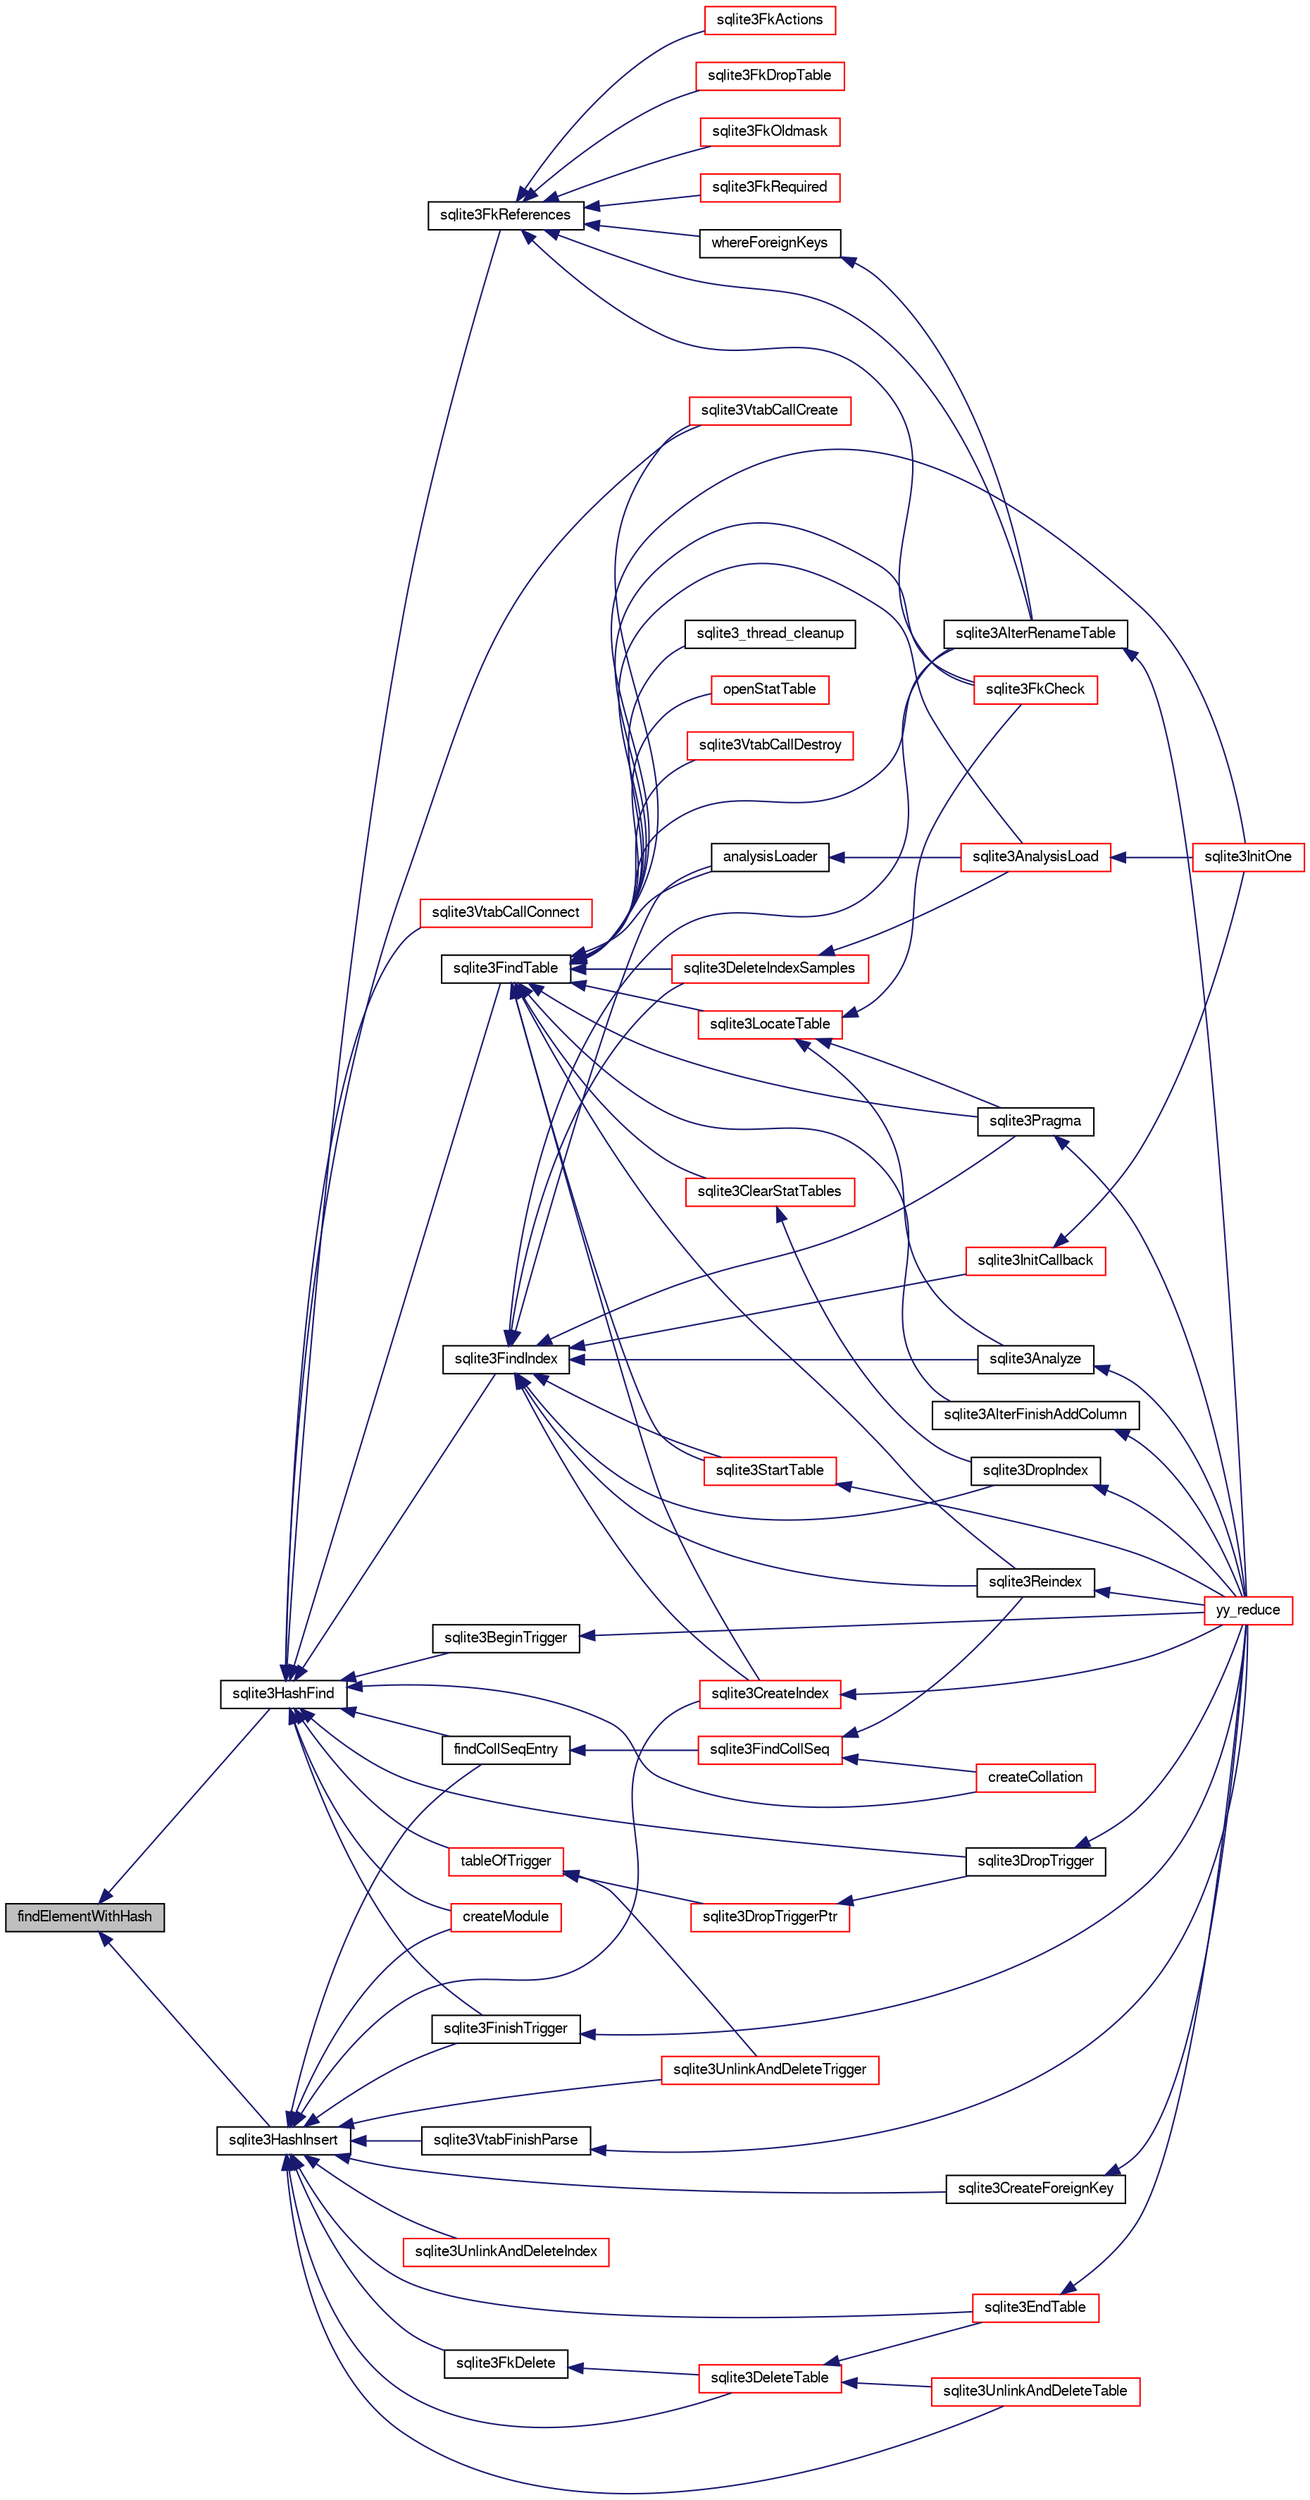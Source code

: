 digraph "findElementWithHash"
{
  edge [fontname="FreeSans",fontsize="10",labelfontname="FreeSans",labelfontsize="10"];
  node [fontname="FreeSans",fontsize="10",shape=record];
  rankdir="LR";
  Node110405 [label="findElementWithHash",height=0.2,width=0.4,color="black", fillcolor="grey75", style="filled", fontcolor="black"];
  Node110405 -> Node110406 [dir="back",color="midnightblue",fontsize="10",style="solid",fontname="FreeSans"];
  Node110406 [label="sqlite3HashFind",height=0.2,width=0.4,color="black", fillcolor="white", style="filled",URL="$sqlite3_8c.html#a8ca124229470a66b4c9c141ded48e2aa"];
  Node110406 -> Node110407 [dir="back",color="midnightblue",fontsize="10",style="solid",fontname="FreeSans"];
  Node110407 [label="sqlite3FindTable",height=0.2,width=0.4,color="black", fillcolor="white", style="filled",URL="$sqlite3_8c.html#afa51dbee6173bf3a8a3df76b07cea789"];
  Node110407 -> Node110408 [dir="back",color="midnightblue",fontsize="10",style="solid",fontname="FreeSans"];
  Node110408 [label="sqlite3AlterRenameTable",height=0.2,width=0.4,color="black", fillcolor="white", style="filled",URL="$sqlite3_8c.html#aa5cfdb507ff74e559f2efb0318c96d2c"];
  Node110408 -> Node110409 [dir="back",color="midnightblue",fontsize="10",style="solid",fontname="FreeSans"];
  Node110409 [label="yy_reduce",height=0.2,width=0.4,color="red", fillcolor="white", style="filled",URL="$sqlite3_8c.html#a7c419a9b25711c666a9a2449ef377f14"];
  Node110407 -> Node110411 [dir="back",color="midnightblue",fontsize="10",style="solid",fontname="FreeSans"];
  Node110411 [label="sqlite3AlterFinishAddColumn",height=0.2,width=0.4,color="black", fillcolor="white", style="filled",URL="$sqlite3_8c.html#a392e1e5be904b01216faae16a77c2c31"];
  Node110411 -> Node110409 [dir="back",color="midnightblue",fontsize="10",style="solid",fontname="FreeSans"];
  Node110407 -> Node110412 [dir="back",color="midnightblue",fontsize="10",style="solid",fontname="FreeSans"];
  Node110412 [label="openStatTable",height=0.2,width=0.4,color="red", fillcolor="white", style="filled",URL="$sqlite3_8c.html#aea3da21ca87050c11c23e01f578cc5dc"];
  Node110407 -> Node110416 [dir="back",color="midnightblue",fontsize="10",style="solid",fontname="FreeSans"];
  Node110416 [label="analysisLoader",height=0.2,width=0.4,color="black", fillcolor="white", style="filled",URL="$sqlite3_8c.html#abb38e5b97f93c8a9775233bb28cb1e17"];
  Node110416 -> Node110417 [dir="back",color="midnightblue",fontsize="10",style="solid",fontname="FreeSans"];
  Node110417 [label="sqlite3AnalysisLoad",height=0.2,width=0.4,color="red", fillcolor="white", style="filled",URL="$sqlite3_8c.html#a48a2301c27e1d3d68708b9b8761b5a01"];
  Node110417 -> Node110579 [dir="back",color="midnightblue",fontsize="10",style="solid",fontname="FreeSans"];
  Node110579 [label="sqlite3InitOne",height=0.2,width=0.4,color="red", fillcolor="white", style="filled",URL="$sqlite3_8c.html#ac4318b25df65269906b0379251fe9b85"];
  Node110407 -> Node110442 [dir="back",color="midnightblue",fontsize="10",style="solid",fontname="FreeSans"];
  Node110442 [label="sqlite3DeleteIndexSamples",height=0.2,width=0.4,color="red", fillcolor="white", style="filled",URL="$sqlite3_8c.html#aaeda0302fbf61397ec009f65bed047ef"];
  Node110442 -> Node110417 [dir="back",color="midnightblue",fontsize="10",style="solid",fontname="FreeSans"];
  Node110407 -> Node110417 [dir="back",color="midnightblue",fontsize="10",style="solid",fontname="FreeSans"];
  Node110407 -> Node110583 [dir="back",color="midnightblue",fontsize="10",style="solid",fontname="FreeSans"];
  Node110583 [label="sqlite3LocateTable",height=0.2,width=0.4,color="red", fillcolor="white", style="filled",URL="$sqlite3_8c.html#adfeea5b18971250d4ff7f5a44e134d75"];
  Node110583 -> Node110414 [dir="back",color="midnightblue",fontsize="10",style="solid",fontname="FreeSans"];
  Node110414 [label="sqlite3Analyze",height=0.2,width=0.4,color="black", fillcolor="white", style="filled",URL="$sqlite3_8c.html#ac696deb1ccaae3fa855cfbd0bfd4d048"];
  Node110414 -> Node110409 [dir="back",color="midnightblue",fontsize="10",style="solid",fontname="FreeSans"];
  Node110583 -> Node110483 [dir="back",color="midnightblue",fontsize="10",style="solid",fontname="FreeSans"];
  Node110483 [label="sqlite3FkCheck",height=0.2,width=0.4,color="red", fillcolor="white", style="filled",URL="$sqlite3_8c.html#aa38fb76c7d6f48f19772877a41703b92"];
  Node110583 -> Node110465 [dir="back",color="midnightblue",fontsize="10",style="solid",fontname="FreeSans"];
  Node110465 [label="sqlite3Pragma",height=0.2,width=0.4,color="black", fillcolor="white", style="filled",URL="$sqlite3_8c.html#a111391370f58f8e6a6eca51fd34d62ed"];
  Node110465 -> Node110409 [dir="back",color="midnightblue",fontsize="10",style="solid",fontname="FreeSans"];
  Node110407 -> Node110589 [dir="back",color="midnightblue",fontsize="10",style="solid",fontname="FreeSans"];
  Node110589 [label="sqlite3StartTable",height=0.2,width=0.4,color="red", fillcolor="white", style="filled",URL="$sqlite3_8c.html#af49b4395f39d9078a0dda2484c183012"];
  Node110589 -> Node110409 [dir="back",color="midnightblue",fontsize="10",style="solid",fontname="FreeSans"];
  Node110407 -> Node110571 [dir="back",color="midnightblue",fontsize="10",style="solid",fontname="FreeSans"];
  Node110571 [label="sqlite3ClearStatTables",height=0.2,width=0.4,color="red", fillcolor="white", style="filled",URL="$sqlite3_8c.html#a3a6659fbbc07f5bd5d327d88e6660702"];
  Node110571 -> Node110531 [dir="back",color="midnightblue",fontsize="10",style="solid",fontname="FreeSans"];
  Node110531 [label="sqlite3DropIndex",height=0.2,width=0.4,color="black", fillcolor="white", style="filled",URL="$sqlite3_8c.html#a3ffd2536f34a0cf6d427710b06b71e83"];
  Node110531 -> Node110409 [dir="back",color="midnightblue",fontsize="10",style="solid",fontname="FreeSans"];
  Node110407 -> Node110475 [dir="back",color="midnightblue",fontsize="10",style="solid",fontname="FreeSans"];
  Node110475 [label="sqlite3CreateIndex",height=0.2,width=0.4,color="red", fillcolor="white", style="filled",URL="$sqlite3_8c.html#a8dbe5e590ab6c58a8c45f34f7c81e825"];
  Node110475 -> Node110409 [dir="back",color="midnightblue",fontsize="10",style="solid",fontname="FreeSans"];
  Node110407 -> Node110499 [dir="back",color="midnightblue",fontsize="10",style="solid",fontname="FreeSans"];
  Node110499 [label="sqlite3Reindex",height=0.2,width=0.4,color="black", fillcolor="white", style="filled",URL="$sqlite3_8c.html#abd189e31189391e1ef114b413ff4abbf"];
  Node110499 -> Node110409 [dir="back",color="midnightblue",fontsize="10",style="solid",fontname="FreeSans"];
  Node110407 -> Node110483 [dir="back",color="midnightblue",fontsize="10",style="solid",fontname="FreeSans"];
  Node110407 -> Node110465 [dir="back",color="midnightblue",fontsize="10",style="solid",fontname="FreeSans"];
  Node110407 -> Node110579 [dir="back",color="midnightblue",fontsize="10",style="solid",fontname="FreeSans"];
  Node110407 -> Node110670 [dir="back",color="midnightblue",fontsize="10",style="solid",fontname="FreeSans"];
  Node110670 [label="sqlite3VtabCallCreate",height=0.2,width=0.4,color="red", fillcolor="white", style="filled",URL="$sqlite3_8c.html#a23601fffd89053de28f77684068ec164"];
  Node110407 -> Node110671 [dir="back",color="midnightblue",fontsize="10",style="solid",fontname="FreeSans"];
  Node110671 [label="sqlite3VtabCallDestroy",height=0.2,width=0.4,color="red", fillcolor="white", style="filled",URL="$sqlite3_8c.html#a4e4b63fbee70eb546889a86f2efa014a"];
  Node110407 -> Node110592 [dir="back",color="midnightblue",fontsize="10",style="solid",fontname="FreeSans"];
  Node110592 [label="sqlite3_thread_cleanup",height=0.2,width=0.4,color="black", fillcolor="white", style="filled",URL="$sqlite3_8h.html#a34980c829db84f02e1a1599063469f06"];
  Node110406 -> Node110672 [dir="back",color="midnightblue",fontsize="10",style="solid",fontname="FreeSans"];
  Node110672 [label="sqlite3FindIndex",height=0.2,width=0.4,color="black", fillcolor="white", style="filled",URL="$sqlite3_8c.html#a79fb99db8d0f914bb72dd374ae088512"];
  Node110672 -> Node110408 [dir="back",color="midnightblue",fontsize="10",style="solid",fontname="FreeSans"];
  Node110672 -> Node110414 [dir="back",color="midnightblue",fontsize="10",style="solid",fontname="FreeSans"];
  Node110672 -> Node110416 [dir="back",color="midnightblue",fontsize="10",style="solid",fontname="FreeSans"];
  Node110672 -> Node110442 [dir="back",color="midnightblue",fontsize="10",style="solid",fontname="FreeSans"];
  Node110672 -> Node110589 [dir="back",color="midnightblue",fontsize="10",style="solid",fontname="FreeSans"];
  Node110672 -> Node110475 [dir="back",color="midnightblue",fontsize="10",style="solid",fontname="FreeSans"];
  Node110672 -> Node110531 [dir="back",color="midnightblue",fontsize="10",style="solid",fontname="FreeSans"];
  Node110672 -> Node110499 [dir="back",color="midnightblue",fontsize="10",style="solid",fontname="FreeSans"];
  Node110672 -> Node110465 [dir="back",color="midnightblue",fontsize="10",style="solid",fontname="FreeSans"];
  Node110672 -> Node110578 [dir="back",color="midnightblue",fontsize="10",style="solid",fontname="FreeSans"];
  Node110578 [label="sqlite3InitCallback",height=0.2,width=0.4,color="red", fillcolor="white", style="filled",URL="$sqlite3_8c.html#a5183ff3c8b5311c7332250013ee018b3"];
  Node110578 -> Node110579 [dir="back",color="midnightblue",fontsize="10",style="solid",fontname="FreeSans"];
  Node110406 -> Node110673 [dir="back",color="midnightblue",fontsize="10",style="solid",fontname="FreeSans"];
  Node110673 [label="findCollSeqEntry",height=0.2,width=0.4,color="black", fillcolor="white", style="filled",URL="$sqlite3_8c.html#aaf9ae07c81dca508e137b5880e94aa98"];
  Node110673 -> Node110674 [dir="back",color="midnightblue",fontsize="10",style="solid",fontname="FreeSans"];
  Node110674 [label="sqlite3FindCollSeq",height=0.2,width=0.4,color="red", fillcolor="white", style="filled",URL="$sqlite3_8c.html#ac4f91d39f24a6435de12698fdb16bc14"];
  Node110674 -> Node110499 [dir="back",color="midnightblue",fontsize="10",style="solid",fontname="FreeSans"];
  Node110674 -> Node110713 [dir="back",color="midnightblue",fontsize="10",style="solid",fontname="FreeSans"];
  Node110713 [label="createCollation",height=0.2,width=0.4,color="red", fillcolor="white", style="filled",URL="$sqlite3_8c.html#a29def4ce28811a857e968b3f238d2dd1"];
  Node110406 -> Node110717 [dir="back",color="midnightblue",fontsize="10",style="solid",fontname="FreeSans"];
  Node110717 [label="sqlite3FkReferences",height=0.2,width=0.4,color="black", fillcolor="white", style="filled",URL="$sqlite3_8c.html#a2337ae2a0965bfde19e983555bb78c01"];
  Node110717 -> Node110718 [dir="back",color="midnightblue",fontsize="10",style="solid",fontname="FreeSans"];
  Node110718 [label="whereForeignKeys",height=0.2,width=0.4,color="black", fillcolor="white", style="filled",URL="$sqlite3_8c.html#a37258f841843e967585d277711322659"];
  Node110718 -> Node110408 [dir="back",color="midnightblue",fontsize="10",style="solid",fontname="FreeSans"];
  Node110717 -> Node110408 [dir="back",color="midnightblue",fontsize="10",style="solid",fontname="FreeSans"];
  Node110717 -> Node110453 [dir="back",color="midnightblue",fontsize="10",style="solid",fontname="FreeSans"];
  Node110453 [label="sqlite3FkDropTable",height=0.2,width=0.4,color="red", fillcolor="white", style="filled",URL="$sqlite3_8c.html#a1218c6fc74e89152ceaa4760e82f5ef9"];
  Node110717 -> Node110483 [dir="back",color="midnightblue",fontsize="10",style="solid",fontname="FreeSans"];
  Node110717 -> Node110719 [dir="back",color="midnightblue",fontsize="10",style="solid",fontname="FreeSans"];
  Node110719 [label="sqlite3FkOldmask",height=0.2,width=0.4,color="red", fillcolor="white", style="filled",URL="$sqlite3_8c.html#a9fd47953eb0c957901261e4265230ee1"];
  Node110717 -> Node110720 [dir="back",color="midnightblue",fontsize="10",style="solid",fontname="FreeSans"];
  Node110720 [label="sqlite3FkRequired",height=0.2,width=0.4,color="red", fillcolor="white", style="filled",URL="$sqlite3_8c.html#a60ca530d57e027853f723ae2f7a6be00"];
  Node110717 -> Node110458 [dir="back",color="midnightblue",fontsize="10",style="solid",fontname="FreeSans"];
  Node110458 [label="sqlite3FkActions",height=0.2,width=0.4,color="red", fillcolor="white", style="filled",URL="$sqlite3_8c.html#a39159bd1623724946c22355ba7f3ef90"];
  Node110406 -> Node110586 [dir="back",color="midnightblue",fontsize="10",style="solid",fontname="FreeSans"];
  Node110586 [label="sqlite3BeginTrigger",height=0.2,width=0.4,color="black", fillcolor="white", style="filled",URL="$sqlite3_8c.html#ac20a731dbd52edec68a09962c7f39a4c"];
  Node110586 -> Node110409 [dir="back",color="midnightblue",fontsize="10",style="solid",fontname="FreeSans"];
  Node110406 -> Node110572 [dir="back",color="midnightblue",fontsize="10",style="solid",fontname="FreeSans"];
  Node110572 [label="sqlite3FinishTrigger",height=0.2,width=0.4,color="black", fillcolor="white", style="filled",URL="$sqlite3_8c.html#a15231afa0ac739363aee4cdb88380886"];
  Node110572 -> Node110409 [dir="back",color="midnightblue",fontsize="10",style="solid",fontname="FreeSans"];
  Node110406 -> Node110591 [dir="back",color="midnightblue",fontsize="10",style="solid",fontname="FreeSans"];
  Node110591 [label="sqlite3DropTrigger",height=0.2,width=0.4,color="black", fillcolor="white", style="filled",URL="$sqlite3_8c.html#affdf1dd65e331b06feaef6ff8636305f"];
  Node110591 -> Node110409 [dir="back",color="midnightblue",fontsize="10",style="solid",fontname="FreeSans"];
  Node110406 -> Node110721 [dir="back",color="midnightblue",fontsize="10",style="solid",fontname="FreeSans"];
  Node110721 [label="tableOfTrigger",height=0.2,width=0.4,color="red", fillcolor="white", style="filled",URL="$sqlite3_8c.html#a62f317e5cd5c8e11647b1d56426467c3"];
  Node110721 -> Node110722 [dir="back",color="midnightblue",fontsize="10",style="solid",fontname="FreeSans"];
  Node110722 [label="sqlite3DropTriggerPtr",height=0.2,width=0.4,color="red", fillcolor="white", style="filled",URL="$sqlite3_8c.html#aa3a84617bfc76be1c61c27fc2b6d0b17"];
  Node110722 -> Node110591 [dir="back",color="midnightblue",fontsize="10",style="solid",fontname="FreeSans"];
  Node110721 -> Node110650 [dir="back",color="midnightblue",fontsize="10",style="solid",fontname="FreeSans"];
  Node110650 [label="sqlite3UnlinkAndDeleteTrigger",height=0.2,width=0.4,color="red", fillcolor="white", style="filled",URL="$sqlite3_8c.html#aa779646f1e1667b589b01dd8b494a53c"];
  Node110406 -> Node110723 [dir="back",color="midnightblue",fontsize="10",style="solid",fontname="FreeSans"];
  Node110723 [label="createModule",height=0.2,width=0.4,color="red", fillcolor="white", style="filled",URL="$sqlite3_8c.html#a77134e0947164db4ca98b4b516bfdf6b"];
  Node110406 -> Node110726 [dir="back",color="midnightblue",fontsize="10",style="solid",fontname="FreeSans"];
  Node110726 [label="sqlite3VtabCallConnect",height=0.2,width=0.4,color="red", fillcolor="white", style="filled",URL="$sqlite3_8c.html#a9642d55303e8d284d096fabc53460e28"];
  Node110406 -> Node110670 [dir="back",color="midnightblue",fontsize="10",style="solid",fontname="FreeSans"];
  Node110406 -> Node110713 [dir="back",color="midnightblue",fontsize="10",style="solid",fontname="FreeSans"];
  Node110405 -> Node110727 [dir="back",color="midnightblue",fontsize="10",style="solid",fontname="FreeSans"];
  Node110727 [label="sqlite3HashInsert",height=0.2,width=0.4,color="black", fillcolor="white", style="filled",URL="$sqlite3_8c.html#aebbc6c13b3c139d5f3463938f441da3d"];
  Node110727 -> Node110444 [dir="back",color="midnightblue",fontsize="10",style="solid",fontname="FreeSans"];
  Node110444 [label="sqlite3UnlinkAndDeleteIndex",height=0.2,width=0.4,color="red", fillcolor="white", style="filled",URL="$sqlite3_8c.html#a889f2dcb438c56db37a6d61e9f25e244"];
  Node110727 -> Node110445 [dir="back",color="midnightblue",fontsize="10",style="solid",fontname="FreeSans"];
  Node110445 [label="sqlite3DeleteTable",height=0.2,width=0.4,color="red", fillcolor="white", style="filled",URL="$sqlite3_8c.html#a7fd3d507375a381a3807f92735318973"];
  Node110445 -> Node110447 [dir="back",color="midnightblue",fontsize="10",style="solid",fontname="FreeSans"];
  Node110447 [label="sqlite3UnlinkAndDeleteTable",height=0.2,width=0.4,color="red", fillcolor="white", style="filled",URL="$sqlite3_8c.html#a9733677716a49de464f86fff164e9a1b"];
  Node110445 -> Node110448 [dir="back",color="midnightblue",fontsize="10",style="solid",fontname="FreeSans"];
  Node110448 [label="sqlite3EndTable",height=0.2,width=0.4,color="red", fillcolor="white", style="filled",URL="$sqlite3_8c.html#a7b5f2c66c0f0b6f819d970ca389768b0"];
  Node110448 -> Node110409 [dir="back",color="midnightblue",fontsize="10",style="solid",fontname="FreeSans"];
  Node110727 -> Node110447 [dir="back",color="midnightblue",fontsize="10",style="solid",fontname="FreeSans"];
  Node110727 -> Node110448 [dir="back",color="midnightblue",fontsize="10",style="solid",fontname="FreeSans"];
  Node110727 -> Node110560 [dir="back",color="midnightblue",fontsize="10",style="solid",fontname="FreeSans"];
  Node110560 [label="sqlite3CreateForeignKey",height=0.2,width=0.4,color="black", fillcolor="white", style="filled",URL="$sqlite3_8c.html#a60425130ff4f583e63d3540525d3cd3a"];
  Node110560 -> Node110409 [dir="back",color="midnightblue",fontsize="10",style="solid",fontname="FreeSans"];
  Node110727 -> Node110475 [dir="back",color="midnightblue",fontsize="10",style="solid",fontname="FreeSans"];
  Node110727 -> Node110673 [dir="back",color="midnightblue",fontsize="10",style="solid",fontname="FreeSans"];
  Node110727 -> Node110612 [dir="back",color="midnightblue",fontsize="10",style="solid",fontname="FreeSans"];
  Node110612 [label="sqlite3FkDelete",height=0.2,width=0.4,color="black", fillcolor="white", style="filled",URL="$sqlite3_8c.html#a59a33da6c4e11d3f99b15eafdc01f013"];
  Node110612 -> Node110445 [dir="back",color="midnightblue",fontsize="10",style="solid",fontname="FreeSans"];
  Node110727 -> Node110572 [dir="back",color="midnightblue",fontsize="10",style="solid",fontname="FreeSans"];
  Node110727 -> Node110650 [dir="back",color="midnightblue",fontsize="10",style="solid",fontname="FreeSans"];
  Node110727 -> Node110723 [dir="back",color="midnightblue",fontsize="10",style="solid",fontname="FreeSans"];
  Node110727 -> Node110573 [dir="back",color="midnightblue",fontsize="10",style="solid",fontname="FreeSans"];
  Node110573 [label="sqlite3VtabFinishParse",height=0.2,width=0.4,color="black", fillcolor="white", style="filled",URL="$sqlite3_8c.html#a31979f7a03df3cc53c4189dd1f3ea24c"];
  Node110573 -> Node110409 [dir="back",color="midnightblue",fontsize="10",style="solid",fontname="FreeSans"];
}
